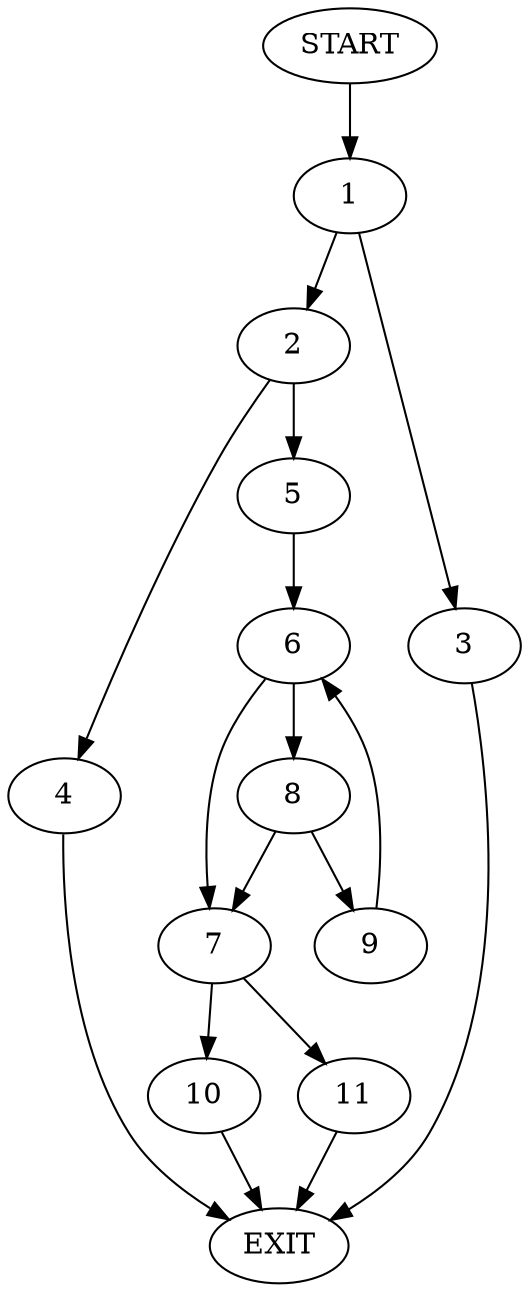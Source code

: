 digraph {
0 [label="START"]
12 [label="EXIT"]
0 -> 1
1 -> 2
1 -> 3
2 -> 4
2 -> 5
3 -> 12
5 -> 6
4 -> 12
6 -> 7
6 -> 8
8 -> 7
8 -> 9
7 -> 10
7 -> 11
9 -> 6
10 -> 12
11 -> 12
}
